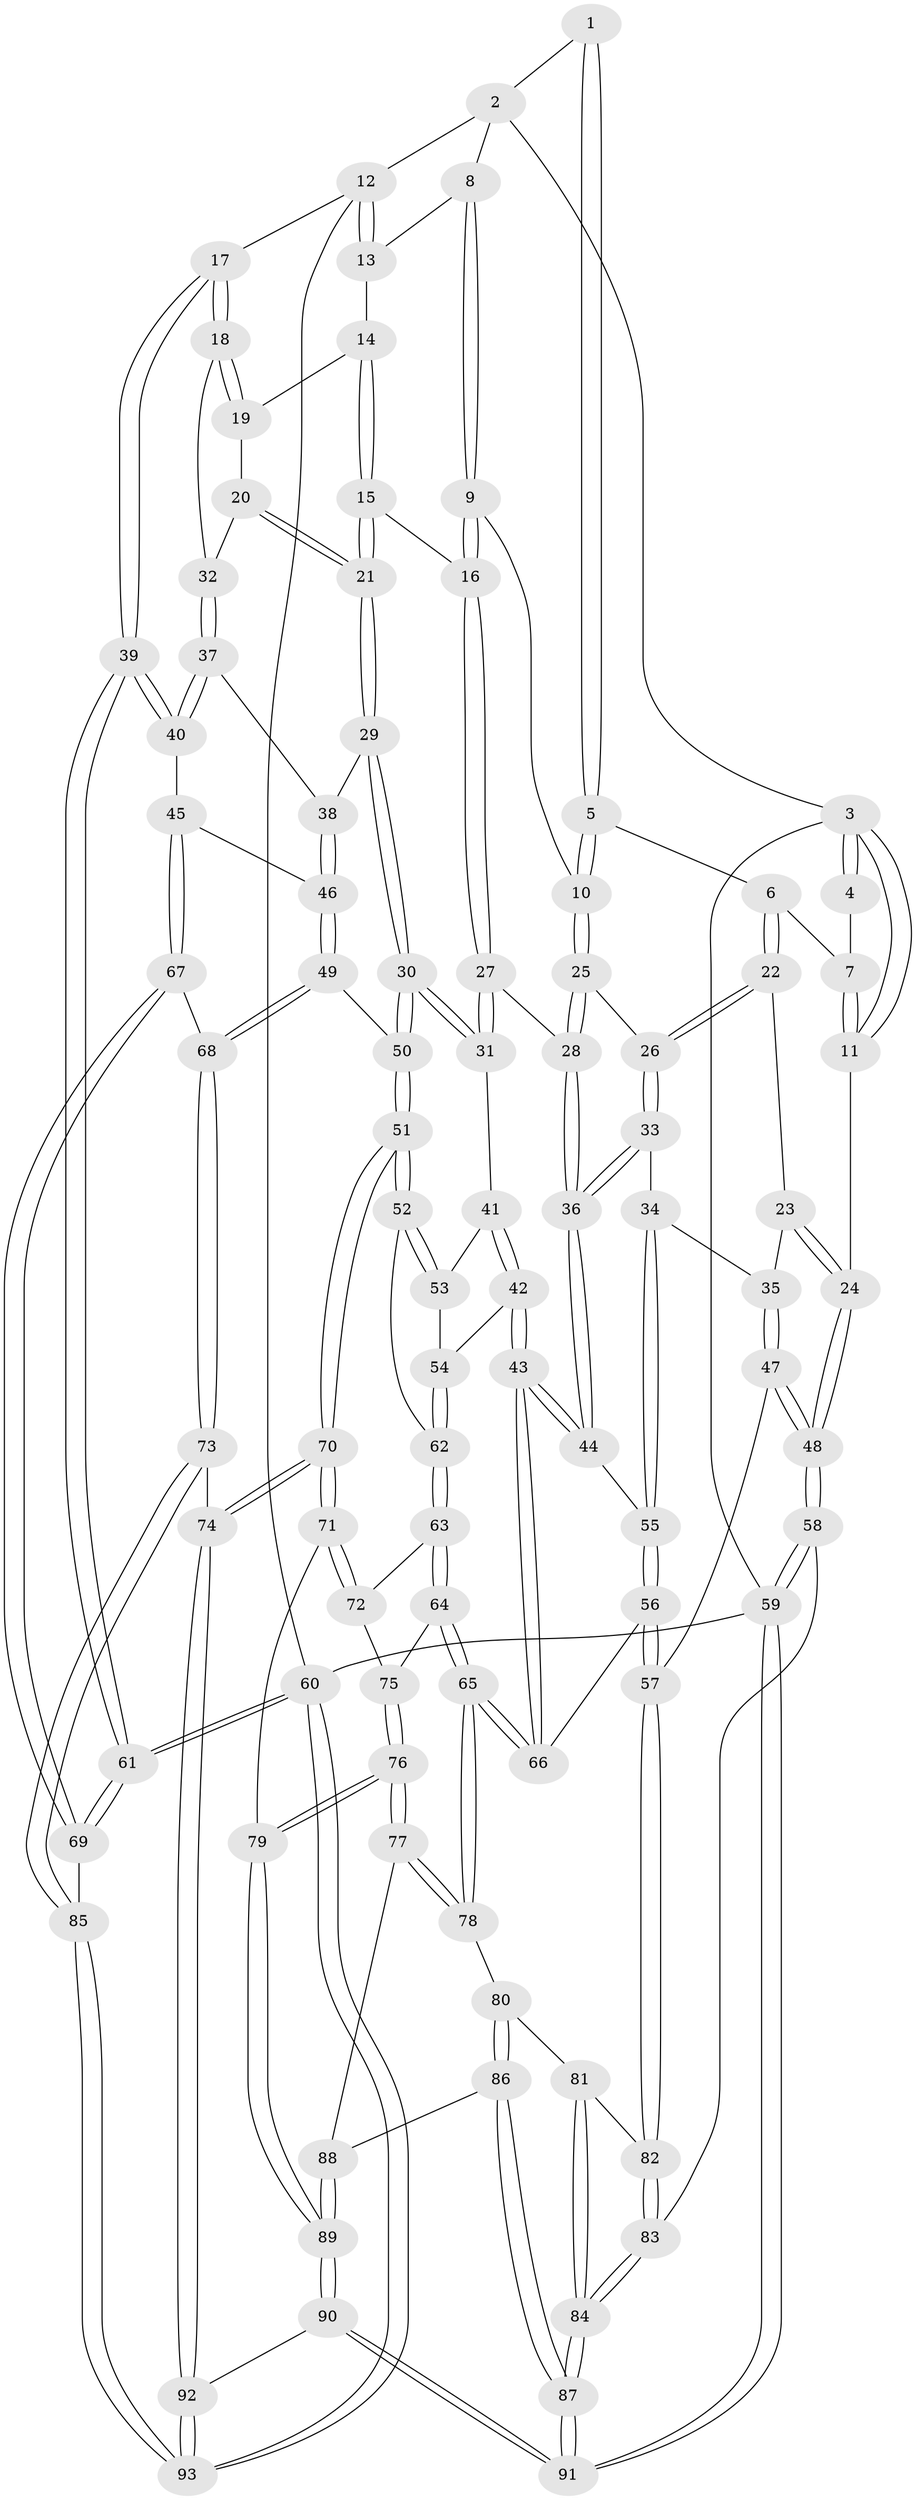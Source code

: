 // coarse degree distribution, {4: 0.5357142857142857, 3: 0.42857142857142855, 2: 0.03571428571428571}
// Generated by graph-tools (version 1.1) at 2025/38/03/04/25 23:38:37]
// undirected, 93 vertices, 229 edges
graph export_dot {
  node [color=gray90,style=filled];
  1 [pos="+0.36851249794848073+0"];
  2 [pos="+0.8376113712107421+0"];
  3 [pos="+0+0"];
  4 [pos="+0.28501499687718074+0"];
  5 [pos="+0.3760816426384294+0.03860763796190783"];
  6 [pos="+0.2230777848835734+0.1727519913227627"];
  7 [pos="+0.01848963369207915+0.15754252422102025"];
  8 [pos="+0.815405784310838+0.12410811673141664"];
  9 [pos="+0.4427885769918081+0.12861556179587869"];
  10 [pos="+0.43809221901133316+0.12535643972044375"];
  11 [pos="+0+0.1560726172504876"];
  12 [pos="+1+0.18206309532298812"];
  13 [pos="+0.816970276872023+0.12742162073653457"];
  14 [pos="+0.8154586609358285+0.1551481153664127"];
  15 [pos="+0.5993268480277426+0.2940212271835032"];
  16 [pos="+0.5380293607081468+0.26135889405337726"];
  17 [pos="+1+0.3417407458553955"];
  18 [pos="+1+0.36600877298733603"];
  19 [pos="+0.817810770030037+0.16792603225574573"];
  20 [pos="+0.7737770402645922+0.3436220244024285"];
  21 [pos="+0.702643938150582+0.40450848813380647"];
  22 [pos="+0.17268013327575904+0.30437776165579483"];
  23 [pos="+0.07842490134449576+0.36025462519605805"];
  24 [pos="+0+0.3189959928202765"];
  25 [pos="+0.3519178100935852+0.3848734175796874"];
  26 [pos="+0.28453261658221524+0.41338716096654293"];
  27 [pos="+0.48025081492827393+0.4728922106628104"];
  28 [pos="+0.4625365985448686+0.471739202718042"];
  29 [pos="+0.6986803639005859+0.46138578911193984"];
  30 [pos="+0.650559685576913+0.5303664606952321"];
  31 [pos="+0.5039000851113334+0.49150267048866897"];
  32 [pos="+0.965167307637863+0.39155372951372636"];
  33 [pos="+0.25209482883050294+0.5080722472233972"];
  34 [pos="+0.22373102659604804+0.5185345159715073"];
  35 [pos="+0.14090061367502557+0.5060015843709313"];
  36 [pos="+0.3383520890525256+0.5681952227924553"];
  37 [pos="+0.8930791861508017+0.499853196213433"];
  38 [pos="+0.8315936617790274+0.49585318918158716"];
  39 [pos="+1+0.6467472485033975"];
  40 [pos="+0.9265624965345215+0.5992589009852448"];
  41 [pos="+0.47566263430151656+0.5738140165811437"];
  42 [pos="+0.4019693801455709+0.6386439662111022"];
  43 [pos="+0.3631306315231352+0.6460888218373504"];
  44 [pos="+0.3551423868138128+0.6322561116171644"];
  45 [pos="+0.8950561765944427+0.6317416162535089"];
  46 [pos="+0.8058232924734098+0.6121555117403062"];
  47 [pos="+0.0606528287074747+0.5810716785426696"];
  48 [pos="+0+0.5997778896702406"];
  49 [pos="+0.7147981563433525+0.6209084428149956"];
  50 [pos="+0.659889001633481+0.6080865735967138"];
  51 [pos="+0.6585330235431964+0.6112917070897786"];
  52 [pos="+0.5436230695073119+0.6576511714732152"];
  53 [pos="+0.4844604250295264+0.5933641524728875"];
  54 [pos="+0.47453158915627014+0.657599141337481"];
  55 [pos="+0.20431327177644926+0.6485271660711779"];
  56 [pos="+0.18406661672930133+0.6811990899279228"];
  57 [pos="+0.16061492874107527+0.702895209301042"];
  58 [pos="+0+0.7814148402648861"];
  59 [pos="+0+1"];
  60 [pos="+1+1"];
  61 [pos="+1+0.8369756748945357"];
  62 [pos="+0.5142727830111699+0.6788917321418783"];
  63 [pos="+0.502560905245463+0.7199512889411568"];
  64 [pos="+0.37447038065977206+0.7079750307546266"];
  65 [pos="+0.3569852297531522+0.7003491196997776"];
  66 [pos="+0.3568319945616807+0.69898705851912"];
  67 [pos="+0.8669070591139745+0.7428925049238442"];
  68 [pos="+0.860320812806976+0.7434771783023324"];
  69 [pos="+0.9627432224766366+0.8321238132814752"];
  70 [pos="+0.6708712263717199+0.8278392949210556"];
  71 [pos="+0.5423458441554543+0.8126111527758981"];
  72 [pos="+0.5036670157647637+0.7262093319320628"];
  73 [pos="+0.6730533173899997+0.8289022257655502"];
  74 [pos="+0.6716278596824997+0.8287168768923943"];
  75 [pos="+0.43562869180570946+0.7630642259484111"];
  76 [pos="+0.4561973202323918+0.8384352219937432"];
  77 [pos="+0.3829376554209162+0.8098378842698585"];
  78 [pos="+0.3400239408674983+0.7394202835524568"];
  79 [pos="+0.47133427291325836+0.8514258775037887"];
  80 [pos="+0.28380312752105186+0.779067809359697"];
  81 [pos="+0.2193526492058935+0.7572678757735842"];
  82 [pos="+0.15857007824589764+0.7171274886971314"];
  83 [pos="+0.09880116950892837+0.7771657647323577"];
  84 [pos="+0.1836102710245976+0.963454550383706"];
  85 [pos="+0.8430830933940885+0.9460072472401615"];
  86 [pos="+0.28142903048759665+0.8485637267520021"];
  87 [pos="+0.2106474530419574+1"];
  88 [pos="+0.3608628487187072+0.8408327013489311"];
  89 [pos="+0.4013947874906891+1"];
  90 [pos="+0.37196869612577366+1"];
  91 [pos="+0.21743496855842118+1"];
  92 [pos="+0.551203928488142+1"];
  93 [pos="+0.8449082574123554+1"];
  1 -- 2;
  1 -- 5;
  1 -- 5;
  2 -- 3;
  2 -- 8;
  2 -- 12;
  3 -- 4;
  3 -- 4;
  3 -- 11;
  3 -- 11;
  3 -- 59;
  4 -- 7;
  5 -- 6;
  5 -- 10;
  5 -- 10;
  6 -- 7;
  6 -- 22;
  6 -- 22;
  7 -- 11;
  7 -- 11;
  8 -- 9;
  8 -- 9;
  8 -- 13;
  9 -- 10;
  9 -- 16;
  9 -- 16;
  10 -- 25;
  10 -- 25;
  11 -- 24;
  12 -- 13;
  12 -- 13;
  12 -- 17;
  12 -- 60;
  13 -- 14;
  14 -- 15;
  14 -- 15;
  14 -- 19;
  15 -- 16;
  15 -- 21;
  15 -- 21;
  16 -- 27;
  16 -- 27;
  17 -- 18;
  17 -- 18;
  17 -- 39;
  17 -- 39;
  18 -- 19;
  18 -- 19;
  18 -- 32;
  19 -- 20;
  20 -- 21;
  20 -- 21;
  20 -- 32;
  21 -- 29;
  21 -- 29;
  22 -- 23;
  22 -- 26;
  22 -- 26;
  23 -- 24;
  23 -- 24;
  23 -- 35;
  24 -- 48;
  24 -- 48;
  25 -- 26;
  25 -- 28;
  25 -- 28;
  26 -- 33;
  26 -- 33;
  27 -- 28;
  27 -- 31;
  27 -- 31;
  28 -- 36;
  28 -- 36;
  29 -- 30;
  29 -- 30;
  29 -- 38;
  30 -- 31;
  30 -- 31;
  30 -- 50;
  30 -- 50;
  31 -- 41;
  32 -- 37;
  32 -- 37;
  33 -- 34;
  33 -- 36;
  33 -- 36;
  34 -- 35;
  34 -- 55;
  34 -- 55;
  35 -- 47;
  35 -- 47;
  36 -- 44;
  36 -- 44;
  37 -- 38;
  37 -- 40;
  37 -- 40;
  38 -- 46;
  38 -- 46;
  39 -- 40;
  39 -- 40;
  39 -- 61;
  39 -- 61;
  40 -- 45;
  41 -- 42;
  41 -- 42;
  41 -- 53;
  42 -- 43;
  42 -- 43;
  42 -- 54;
  43 -- 44;
  43 -- 44;
  43 -- 66;
  43 -- 66;
  44 -- 55;
  45 -- 46;
  45 -- 67;
  45 -- 67;
  46 -- 49;
  46 -- 49;
  47 -- 48;
  47 -- 48;
  47 -- 57;
  48 -- 58;
  48 -- 58;
  49 -- 50;
  49 -- 68;
  49 -- 68;
  50 -- 51;
  50 -- 51;
  51 -- 52;
  51 -- 52;
  51 -- 70;
  51 -- 70;
  52 -- 53;
  52 -- 53;
  52 -- 62;
  53 -- 54;
  54 -- 62;
  54 -- 62;
  55 -- 56;
  55 -- 56;
  56 -- 57;
  56 -- 57;
  56 -- 66;
  57 -- 82;
  57 -- 82;
  58 -- 59;
  58 -- 59;
  58 -- 83;
  59 -- 91;
  59 -- 91;
  59 -- 60;
  60 -- 61;
  60 -- 61;
  60 -- 93;
  60 -- 93;
  61 -- 69;
  61 -- 69;
  62 -- 63;
  62 -- 63;
  63 -- 64;
  63 -- 64;
  63 -- 72;
  64 -- 65;
  64 -- 65;
  64 -- 75;
  65 -- 66;
  65 -- 66;
  65 -- 78;
  65 -- 78;
  67 -- 68;
  67 -- 69;
  67 -- 69;
  68 -- 73;
  68 -- 73;
  69 -- 85;
  70 -- 71;
  70 -- 71;
  70 -- 74;
  70 -- 74;
  71 -- 72;
  71 -- 72;
  71 -- 79;
  72 -- 75;
  73 -- 74;
  73 -- 85;
  73 -- 85;
  74 -- 92;
  74 -- 92;
  75 -- 76;
  75 -- 76;
  76 -- 77;
  76 -- 77;
  76 -- 79;
  76 -- 79;
  77 -- 78;
  77 -- 78;
  77 -- 88;
  78 -- 80;
  79 -- 89;
  79 -- 89;
  80 -- 81;
  80 -- 86;
  80 -- 86;
  81 -- 82;
  81 -- 84;
  81 -- 84;
  82 -- 83;
  82 -- 83;
  83 -- 84;
  83 -- 84;
  84 -- 87;
  84 -- 87;
  85 -- 93;
  85 -- 93;
  86 -- 87;
  86 -- 87;
  86 -- 88;
  87 -- 91;
  87 -- 91;
  88 -- 89;
  88 -- 89;
  89 -- 90;
  89 -- 90;
  90 -- 91;
  90 -- 91;
  90 -- 92;
  92 -- 93;
  92 -- 93;
}
